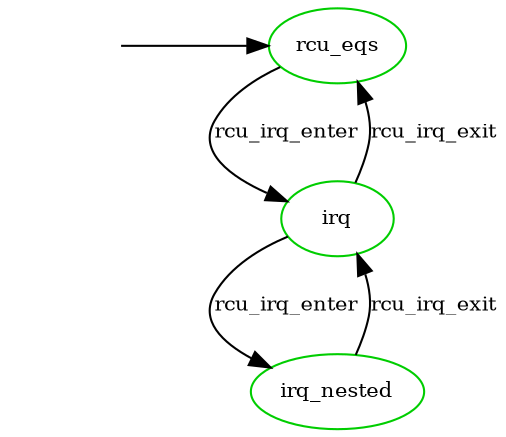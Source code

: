 digraph state_automaton {
	center = true;
	// size = "700,800";
	nodesep = 0.5;
	"__init" [shape=plaintext, style=invis, label=""];
	node [shape=ellipse, fontsize=10, color=green3];
	edge [fontsize=10];

	"__init" -> "rcu_eqs";
	"rcu_eqs" -> "irq" -> "irq_nested" [label="rcu_irq_enter"];
	"irq_nested" -> "irq" -> "rcu_eqs" [label="rcu_irq_exit"];

	subgraph init {
		rank = min;
		"__init";
		"rcu_eqs";
	}
}
